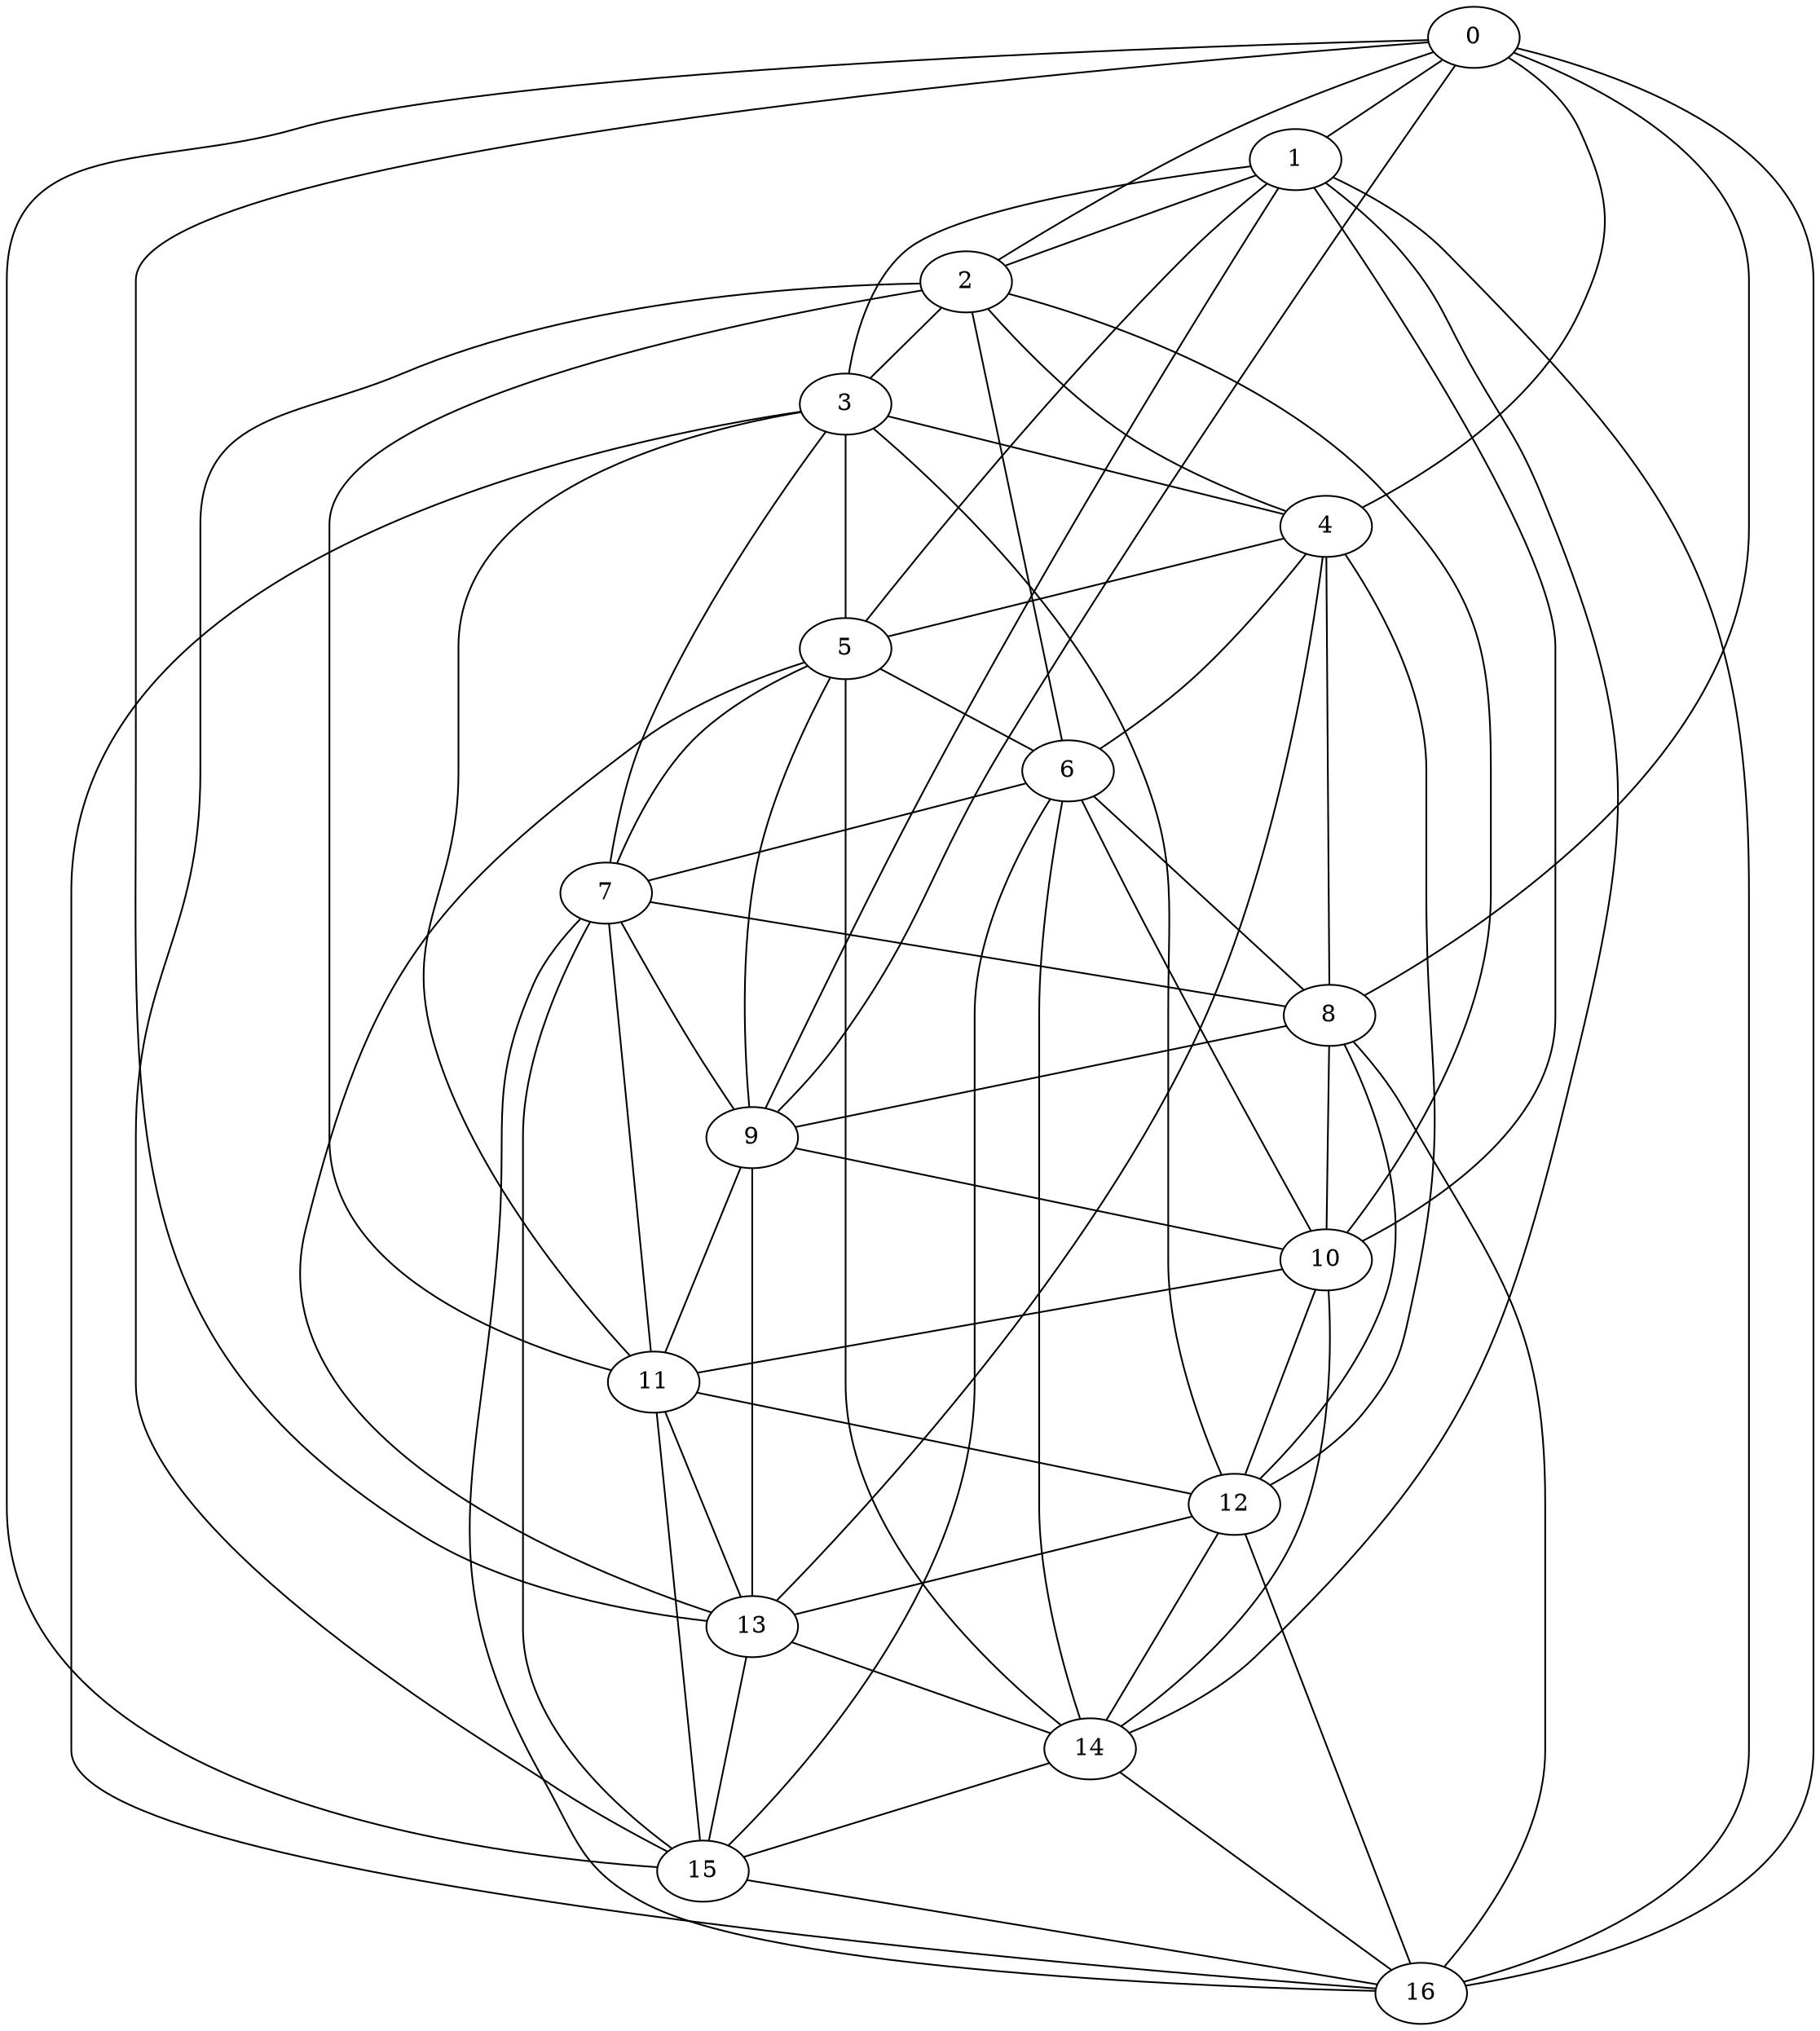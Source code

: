 graph g {0;1;2;3;4;5;6;7;8;9;10;11;12;13;14;15;16;0 -- 1;0 -- 2;0 -- 4;0 -- 8;0 -- 9;0 -- 13;0 -- 15;0 -- 16;1 -- 2;1 -- 3;1 -- 5;1 -- 9;1 -- 10;1 -- 14;1 -- 16;2 -- 3;2 -- 4;2 -- 6;2 -- 10;2 -- 11;2 -- 15;3 -- 4;3 -- 5;3 -- 7;3 -- 11;3 -- 12;3 -- 16;4 -- 5;4 -- 6;4 -- 8;4 -- 12;4 -- 13;5 -- 6;5 -- 7;5 -- 9;5 -- 13;5 -- 14;6 -- 7;6 -- 8;6 -- 10;6 -- 14;6 -- 15;7 -- 8;7 -- 9;7 -- 11;7 -- 15;7 -- 16;8 -- 9;8 -- 10;8 -- 12;8 -- 16;9 -- 10;9 -- 11;9 -- 13;10 -- 11;10 -- 12;10 -- 14;11 -- 12;11 -- 13;11 -- 15;12 -- 13;12 -- 14;12 -- 16;13 -- 14;13 -- 15;14 -- 15;14 -- 16;15 -- 16;}